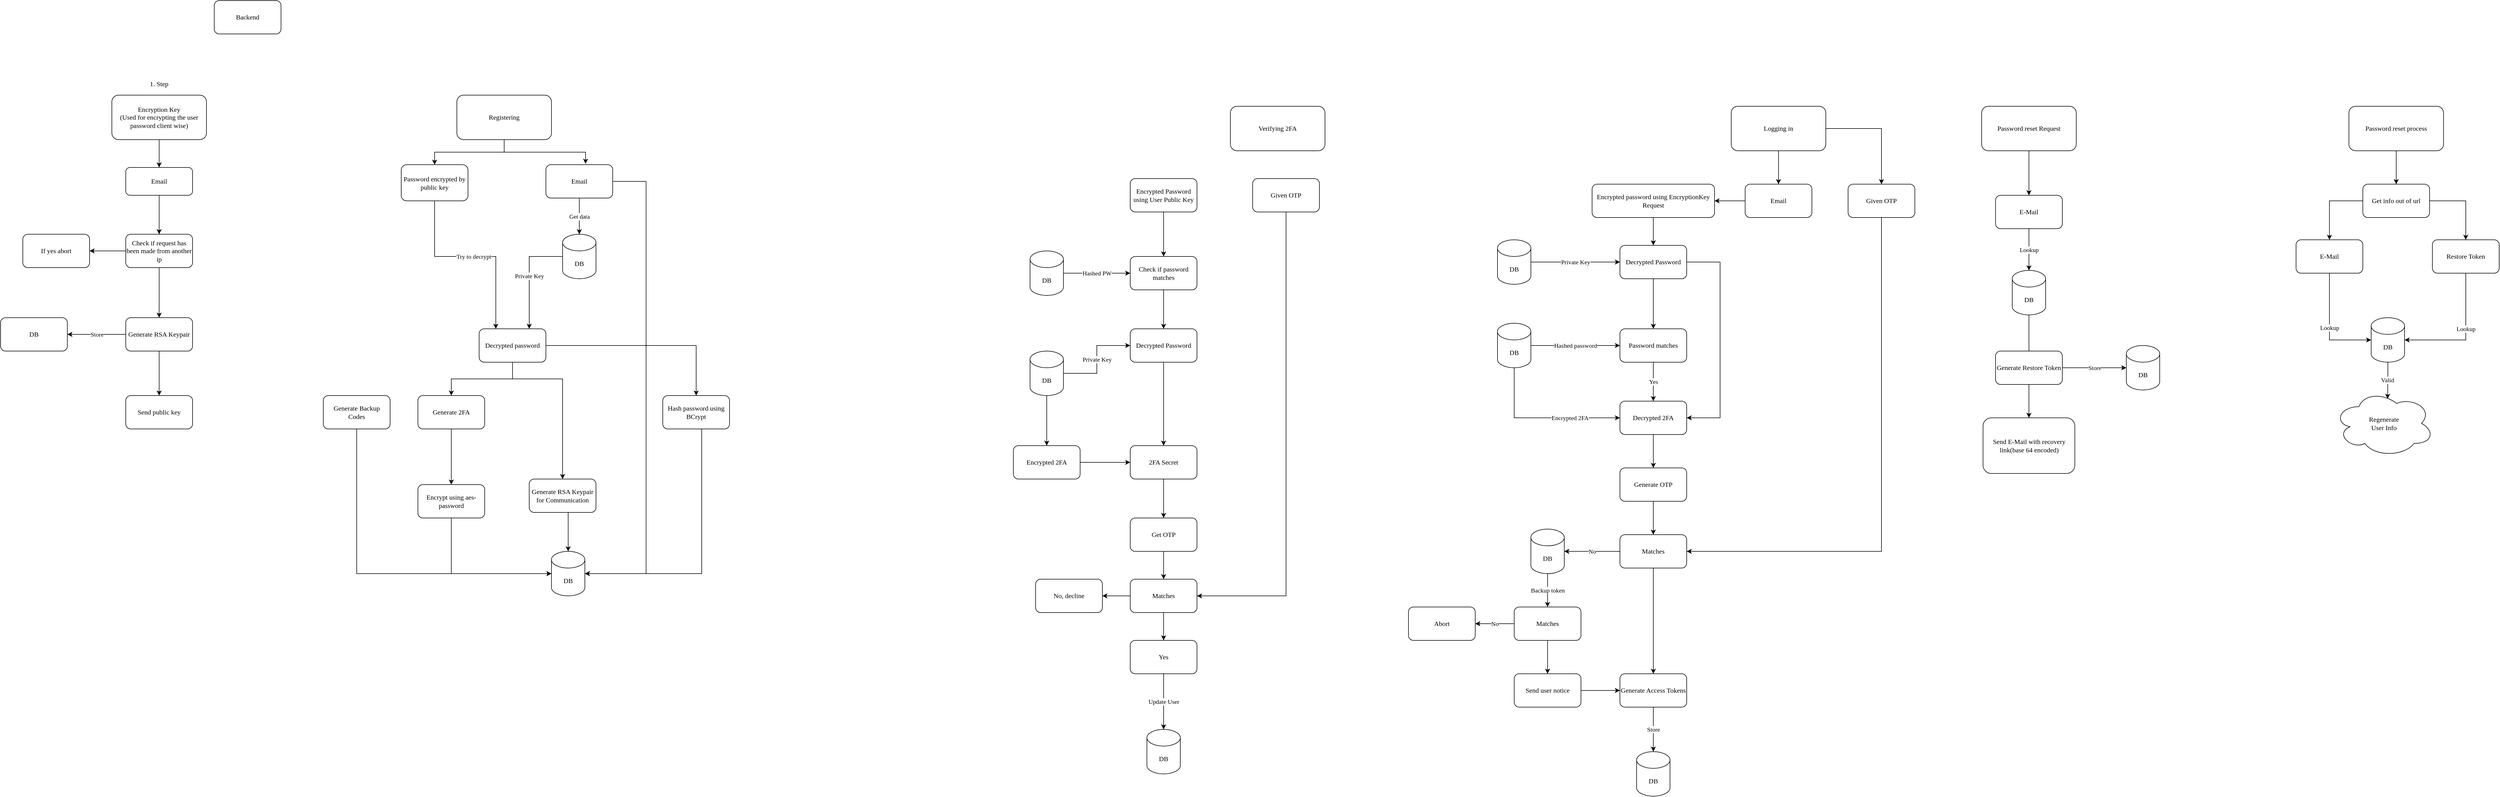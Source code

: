 <mxfile version="14.9.6" type="github">
  <diagram id="B94MK6AZcTMCaZdwlap7" name="Page-1">
    <mxGraphModel dx="1808" dy="538" grid="1" gridSize="10" guides="1" tooltips="1" connect="1" arrows="1" fold="1" page="1" pageScale="1" pageWidth="827" pageHeight="1169" math="0" shadow="0">
      <root>
        <mxCell id="0" />
        <mxCell id="1" parent="0" />
        <mxCell id="oLLIC_oALKhIsvuhBStB-2" value="Backend" style="rounded=1;whiteSpace=wrap;html=1;fontFamily=Lucida Console;" parent="1" vertex="1">
          <mxGeometry x="-176" y="60" width="120" height="60" as="geometry" />
        </mxCell>
        <mxCell id="oLLIC_oALKhIsvuhBStB-16" style="edgeStyle=orthogonalEdgeStyle;rounded=0;orthogonalLoop=1;jettySize=auto;html=1;fontFamily=Lucida Console;" parent="1" source="oLLIC_oALKhIsvuhBStB-12" target="oLLIC_oALKhIsvuhBStB-15" edge="1">
          <mxGeometry relative="1" as="geometry" />
        </mxCell>
        <mxCell id="oLLIC_oALKhIsvuhBStB-12" value="&lt;div&gt;Encryption Key&lt;/div&gt;&lt;div&gt;(Used for encrypting the user password client wise)&lt;br&gt;&lt;/div&gt;" style="rounded=1;whiteSpace=wrap;html=1;fontFamily=Lucida Console;" parent="1" vertex="1">
          <mxGeometry x="-360" y="230" width="170" height="80" as="geometry" />
        </mxCell>
        <mxCell id="oLLIC_oALKhIsvuhBStB-13" value="DB" style="rounded=1;whiteSpace=wrap;html=1;fontFamily=Lucida Console;" parent="1" vertex="1">
          <mxGeometry x="-560" y="630" width="120" height="60" as="geometry" />
        </mxCell>
        <mxCell id="ufzCT7gyZ99gmsHbjv4e-23" style="edgeStyle=orthogonalEdgeStyle;rounded=0;orthogonalLoop=1;jettySize=auto;html=1;fontFamily=Lucida Console;" edge="1" parent="1" source="oLLIC_oALKhIsvuhBStB-15" target="ufzCT7gyZ99gmsHbjv4e-20">
          <mxGeometry relative="1" as="geometry" />
        </mxCell>
        <mxCell id="oLLIC_oALKhIsvuhBStB-15" value="Email" style="rounded=1;whiteSpace=wrap;html=1;fontFamily=Lucida Console;" parent="1" vertex="1">
          <mxGeometry x="-335" y="360" width="120" height="50" as="geometry" />
        </mxCell>
        <mxCell id="ufzCT7gyZ99gmsHbjv4e-2" style="edgeStyle=orthogonalEdgeStyle;rounded=0;orthogonalLoop=1;jettySize=auto;html=1;fontFamily=Lucida Console;" edge="1" parent="1" source="oLLIC_oALKhIsvuhBStB-17" target="ufzCT7gyZ99gmsHbjv4e-1">
          <mxGeometry relative="1" as="geometry" />
        </mxCell>
        <mxCell id="oLLIC_oALKhIsvuhBStB-17" value="Generate RSA Keypair" style="rounded=1;whiteSpace=wrap;html=1;fontFamily=Lucida Console;" parent="1" vertex="1">
          <mxGeometry x="-335" y="630" width="120" height="60" as="geometry" />
        </mxCell>
        <mxCell id="oLLIC_oALKhIsvuhBStB-20" value="" style="endArrow=classic;html=1;exitX=0;exitY=0.5;exitDx=0;exitDy=0;entryX=1;entryY=0.5;entryDx=0;entryDy=0;fontFamily=Lucida Console;" parent="1" source="oLLIC_oALKhIsvuhBStB-17" target="oLLIC_oALKhIsvuhBStB-13" edge="1">
          <mxGeometry relative="1" as="geometry">
            <mxPoint x="-420" y="540" as="sourcePoint" />
            <mxPoint x="-320" y="540" as="targetPoint" />
          </mxGeometry>
        </mxCell>
        <mxCell id="oLLIC_oALKhIsvuhBStB-21" value="&lt;div&gt;Store&lt;/div&gt;" style="edgeLabel;resizable=0;html=1;align=center;verticalAlign=middle;fontFamily=Lucida Console;" parent="oLLIC_oALKhIsvuhBStB-20" connectable="0" vertex="1">
          <mxGeometry relative="1" as="geometry" />
        </mxCell>
        <mxCell id="ufzCT7gyZ99gmsHbjv4e-1" value="Send public key" style="rounded=1;whiteSpace=wrap;html=1;fontFamily=Lucida Console;" vertex="1" parent="1">
          <mxGeometry x="-335" y="770" width="120" height="60" as="geometry" />
        </mxCell>
        <mxCell id="ufzCT7gyZ99gmsHbjv4e-4" value="1. Step" style="text;html=1;strokeColor=none;fillColor=none;align=center;verticalAlign=middle;whiteSpace=wrap;rounded=0;fontFamily=Lucida Console;" vertex="1" parent="1">
          <mxGeometry x="-315" y="200" width="80" height="20" as="geometry" />
        </mxCell>
        <mxCell id="ufzCT7gyZ99gmsHbjv4e-9" style="edgeStyle=orthogonalEdgeStyle;rounded=0;orthogonalLoop=1;jettySize=auto;html=1;entryX=0.5;entryY=0;entryDx=0;entryDy=0;fontFamily=Lucida Console;" edge="1" parent="1" source="ufzCT7gyZ99gmsHbjv4e-6" target="ufzCT7gyZ99gmsHbjv4e-7">
          <mxGeometry relative="1" as="geometry" />
        </mxCell>
        <mxCell id="ufzCT7gyZ99gmsHbjv4e-10" style="edgeStyle=orthogonalEdgeStyle;rounded=0;orthogonalLoop=1;jettySize=auto;html=1;entryX=0.594;entryY=-0.028;entryDx=0;entryDy=0;entryPerimeter=0;fontFamily=Lucida Console;" edge="1" parent="1" source="ufzCT7gyZ99gmsHbjv4e-6" target="ufzCT7gyZ99gmsHbjv4e-8">
          <mxGeometry relative="1" as="geometry" />
        </mxCell>
        <mxCell id="ufzCT7gyZ99gmsHbjv4e-6" value="Registering" style="rounded=1;whiteSpace=wrap;html=1;fontFamily=Lucida Console;" vertex="1" parent="1">
          <mxGeometry x="260" y="230" width="170" height="80" as="geometry" />
        </mxCell>
        <mxCell id="ufzCT7gyZ99gmsHbjv4e-17" value="Try to decrypt" style="edgeStyle=orthogonalEdgeStyle;rounded=0;orthogonalLoop=1;jettySize=auto;html=1;entryX=0.25;entryY=0;entryDx=0;entryDy=0;fontFamily=Lucida Console;" edge="1" parent="1" source="ufzCT7gyZ99gmsHbjv4e-7" target="ufzCT7gyZ99gmsHbjv4e-15">
          <mxGeometry relative="1" as="geometry">
            <Array as="points">
              <mxPoint x="220" y="520" />
              <mxPoint x="330" y="520" />
            </Array>
          </mxGeometry>
        </mxCell>
        <mxCell id="ufzCT7gyZ99gmsHbjv4e-7" value="Password encrypted by public key" style="rounded=1;whiteSpace=wrap;html=1;fontFamily=Lucida Console;" vertex="1" parent="1">
          <mxGeometry x="160" y="355" width="120" height="65" as="geometry" />
        </mxCell>
        <mxCell id="ufzCT7gyZ99gmsHbjv4e-42" style="edgeStyle=orthogonalEdgeStyle;rounded=0;orthogonalLoop=1;jettySize=auto;html=1;entryX=1;entryY=0.5;entryDx=0;entryDy=0;entryPerimeter=0;fontFamily=Lucida Console;" edge="1" parent="1" source="ufzCT7gyZ99gmsHbjv4e-8" target="ufzCT7gyZ99gmsHbjv4e-37">
          <mxGeometry relative="1" as="geometry">
            <Array as="points">
              <mxPoint x="600" y="385" />
              <mxPoint x="600" y="1090" />
            </Array>
          </mxGeometry>
        </mxCell>
        <mxCell id="ufzCT7gyZ99gmsHbjv4e-8" value="Email" style="rounded=1;whiteSpace=wrap;html=1;fontFamily=Lucida Console;" vertex="1" parent="1">
          <mxGeometry x="420" y="355" width="120" height="60" as="geometry" />
        </mxCell>
        <mxCell id="ufzCT7gyZ99gmsHbjv4e-16" value="Private Key" style="edgeStyle=orthogonalEdgeStyle;rounded=0;orthogonalLoop=1;jettySize=auto;html=1;fontFamily=Lucida Console;entryX=0.75;entryY=0;entryDx=0;entryDy=0;" edge="1" parent="1" source="ufzCT7gyZ99gmsHbjv4e-12" target="ufzCT7gyZ99gmsHbjv4e-15">
          <mxGeometry relative="1" as="geometry" />
        </mxCell>
        <mxCell id="ufzCT7gyZ99gmsHbjv4e-12" value="DB" style="shape=cylinder3;whiteSpace=wrap;html=1;boundedLbl=1;backgroundOutline=1;size=15;fontFamily=Lucida Console;" vertex="1" parent="1">
          <mxGeometry x="450" y="480" width="60" height="80" as="geometry" />
        </mxCell>
        <mxCell id="ufzCT7gyZ99gmsHbjv4e-14" value="Get data" style="endArrow=classic;html=1;exitX=0.5;exitY=1;exitDx=0;exitDy=0;entryX=0.5;entryY=0;entryDx=0;entryDy=0;entryPerimeter=0;fontFamily=Lucida Console;" edge="1" parent="1" source="ufzCT7gyZ99gmsHbjv4e-8" target="ufzCT7gyZ99gmsHbjv4e-12">
          <mxGeometry width="50" height="50" relative="1" as="geometry">
            <mxPoint x="460" y="520" as="sourcePoint" />
            <mxPoint x="510" y="470" as="targetPoint" />
          </mxGeometry>
        </mxCell>
        <mxCell id="ufzCT7gyZ99gmsHbjv4e-27" style="edgeStyle=orthogonalEdgeStyle;rounded=0;orthogonalLoop=1;jettySize=auto;html=1;entryX=0.5;entryY=0;entryDx=0;entryDy=0;fontFamily=Lucida Console;" edge="1" parent="1" source="ufzCT7gyZ99gmsHbjv4e-15" target="ufzCT7gyZ99gmsHbjv4e-18">
          <mxGeometry relative="1" as="geometry" />
        </mxCell>
        <mxCell id="ufzCT7gyZ99gmsHbjv4e-29" style="edgeStyle=orthogonalEdgeStyle;rounded=0;orthogonalLoop=1;jettySize=auto;html=1;fontFamily=Lucida Console;" edge="1" parent="1" source="ufzCT7gyZ99gmsHbjv4e-15" target="ufzCT7gyZ99gmsHbjv4e-28">
          <mxGeometry relative="1" as="geometry">
            <Array as="points">
              <mxPoint x="360" y="740" />
              <mxPoint x="450" y="740" />
            </Array>
          </mxGeometry>
        </mxCell>
        <mxCell id="ufzCT7gyZ99gmsHbjv4e-40" style="edgeStyle=orthogonalEdgeStyle;rounded=0;orthogonalLoop=1;jettySize=auto;html=1;entryX=0.5;entryY=0;entryDx=0;entryDy=0;fontFamily=Lucida Console;" edge="1" parent="1" source="ufzCT7gyZ99gmsHbjv4e-15" target="ufzCT7gyZ99gmsHbjv4e-39">
          <mxGeometry relative="1" as="geometry" />
        </mxCell>
        <mxCell id="ufzCT7gyZ99gmsHbjv4e-15" value="Decrypted password" style="rounded=1;whiteSpace=wrap;html=1;fontFamily=Lucida Console;" vertex="1" parent="1">
          <mxGeometry x="300" y="650" width="120" height="60" as="geometry" />
        </mxCell>
        <mxCell id="ufzCT7gyZ99gmsHbjv4e-36" style="edgeStyle=orthogonalEdgeStyle;rounded=0;orthogonalLoop=1;jettySize=auto;html=1;entryX=0.5;entryY=0;entryDx=0;entryDy=0;fontFamily=Lucida Console;" edge="1" parent="1" source="ufzCT7gyZ99gmsHbjv4e-18" target="ufzCT7gyZ99gmsHbjv4e-30">
          <mxGeometry relative="1" as="geometry">
            <Array as="points">
              <mxPoint x="250" y="930" />
            </Array>
          </mxGeometry>
        </mxCell>
        <mxCell id="ufzCT7gyZ99gmsHbjv4e-18" value="Generate 2FA" style="rounded=1;whiteSpace=wrap;html=1;fontFamily=Lucida Console;" vertex="1" parent="1">
          <mxGeometry x="190" y="770" width="120" height="60" as="geometry" />
        </mxCell>
        <mxCell id="ufzCT7gyZ99gmsHbjv4e-24" style="edgeStyle=orthogonalEdgeStyle;rounded=0;orthogonalLoop=1;jettySize=auto;html=1;fontFamily=Lucida Console;" edge="1" parent="1" source="ufzCT7gyZ99gmsHbjv4e-20" target="oLLIC_oALKhIsvuhBStB-17">
          <mxGeometry relative="1" as="geometry" />
        </mxCell>
        <mxCell id="ufzCT7gyZ99gmsHbjv4e-26" style="edgeStyle=orthogonalEdgeStyle;rounded=0;orthogonalLoop=1;jettySize=auto;html=1;fontFamily=Lucida Console;" edge="1" parent="1" source="ufzCT7gyZ99gmsHbjv4e-20" target="ufzCT7gyZ99gmsHbjv4e-25">
          <mxGeometry relative="1" as="geometry" />
        </mxCell>
        <mxCell id="ufzCT7gyZ99gmsHbjv4e-20" value="Check if request has been made from another ip" style="rounded=1;whiteSpace=wrap;html=1;fontFamily=Lucida Console;" vertex="1" parent="1">
          <mxGeometry x="-335" y="480" width="120" height="60" as="geometry" />
        </mxCell>
        <mxCell id="ufzCT7gyZ99gmsHbjv4e-25" value="If yes abort" style="rounded=1;whiteSpace=wrap;html=1;fontFamily=Lucida Console;" vertex="1" parent="1">
          <mxGeometry x="-520" y="480" width="120" height="60" as="geometry" />
        </mxCell>
        <mxCell id="ufzCT7gyZ99gmsHbjv4e-46" style="edgeStyle=orthogonalEdgeStyle;rounded=0;orthogonalLoop=1;jettySize=auto;html=1;entryX=0.5;entryY=0;entryDx=0;entryDy=0;entryPerimeter=0;fontFamily=Lucida Console;" edge="1" parent="1" source="ufzCT7gyZ99gmsHbjv4e-28" target="ufzCT7gyZ99gmsHbjv4e-37">
          <mxGeometry relative="1" as="geometry">
            <Array as="points">
              <mxPoint x="460" y="920" />
              <mxPoint x="460" y="920" />
            </Array>
          </mxGeometry>
        </mxCell>
        <mxCell id="ufzCT7gyZ99gmsHbjv4e-28" value="Generate RSA Keypair for Communication" style="rounded=1;whiteSpace=wrap;html=1;fontFamily=Lucida Console;" vertex="1" parent="1">
          <mxGeometry x="390" y="920" width="120" height="60" as="geometry" />
        </mxCell>
        <mxCell id="ufzCT7gyZ99gmsHbjv4e-38" style="edgeStyle=orthogonalEdgeStyle;rounded=0;orthogonalLoop=1;jettySize=auto;html=1;entryX=0;entryY=0.5;entryDx=0;entryDy=0;entryPerimeter=0;fontFamily=Lucida Console;" edge="1" parent="1" source="ufzCT7gyZ99gmsHbjv4e-30" target="ufzCT7gyZ99gmsHbjv4e-37">
          <mxGeometry relative="1" as="geometry">
            <Array as="points">
              <mxPoint x="250" y="1090" />
            </Array>
          </mxGeometry>
        </mxCell>
        <mxCell id="ufzCT7gyZ99gmsHbjv4e-30" value="Encrypt using aes-password" style="rounded=1;whiteSpace=wrap;html=1;fontFamily=Lucida Console;" vertex="1" parent="1">
          <mxGeometry x="190" y="930" width="120" height="60" as="geometry" />
        </mxCell>
        <mxCell id="ufzCT7gyZ99gmsHbjv4e-37" value="DB" style="shape=cylinder3;whiteSpace=wrap;html=1;boundedLbl=1;backgroundOutline=1;size=15;fontFamily=Lucida Console;" vertex="1" parent="1">
          <mxGeometry x="430" y="1050" width="60" height="80" as="geometry" />
        </mxCell>
        <mxCell id="ufzCT7gyZ99gmsHbjv4e-41" style="edgeStyle=orthogonalEdgeStyle;rounded=0;orthogonalLoop=1;jettySize=auto;html=1;fontFamily=Lucida Console;" edge="1" parent="1" source="ufzCT7gyZ99gmsHbjv4e-39">
          <mxGeometry relative="1" as="geometry">
            <mxPoint x="490" y="1090" as="targetPoint" />
            <Array as="points">
              <mxPoint x="700" y="1090" />
              <mxPoint x="490" y="1090" />
            </Array>
          </mxGeometry>
        </mxCell>
        <mxCell id="ufzCT7gyZ99gmsHbjv4e-39" value="Hash password using BCrypt" style="rounded=1;whiteSpace=wrap;html=1;fontFamily=Lucida Console;" vertex="1" parent="1">
          <mxGeometry x="630" y="770" width="120" height="60" as="geometry" />
        </mxCell>
        <mxCell id="ufzCT7gyZ99gmsHbjv4e-44" value="Verifying 2FA" style="rounded=1;whiteSpace=wrap;html=1;fontFamily=Lucida Console;" vertex="1" parent="1">
          <mxGeometry x="1650" y="250" width="170" height="80" as="geometry" />
        </mxCell>
        <mxCell id="ufzCT7gyZ99gmsHbjv4e-50" style="edgeStyle=orthogonalEdgeStyle;rounded=0;orthogonalLoop=1;jettySize=auto;html=1;entryX=0.5;entryY=0;entryDx=0;entryDy=0;fontFamily=Lucida Console;" edge="1" parent="1" source="ufzCT7gyZ99gmsHbjv4e-45" target="ufzCT7gyZ99gmsHbjv4e-49">
          <mxGeometry relative="1" as="geometry" />
        </mxCell>
        <mxCell id="ufzCT7gyZ99gmsHbjv4e-45" value="Encrypted Password using User Public Key" style="rounded=1;whiteSpace=wrap;html=1;fontFamily=Lucida Console;" vertex="1" parent="1">
          <mxGeometry x="1470" y="380" width="120" height="60" as="geometry" />
        </mxCell>
        <mxCell id="ufzCT7gyZ99gmsHbjv4e-55" style="edgeStyle=orthogonalEdgeStyle;rounded=0;orthogonalLoop=1;jettySize=auto;html=1;fontFamily=Lucida Console;" edge="1" parent="1" source="ufzCT7gyZ99gmsHbjv4e-49" target="ufzCT7gyZ99gmsHbjv4e-54">
          <mxGeometry relative="1" as="geometry" />
        </mxCell>
        <mxCell id="ufzCT7gyZ99gmsHbjv4e-49" value="Check if password matches" style="rounded=1;whiteSpace=wrap;html=1;fontFamily=Lucida Console;" vertex="1" parent="1">
          <mxGeometry x="1470" y="520" width="120" height="60" as="geometry" />
        </mxCell>
        <mxCell id="ufzCT7gyZ99gmsHbjv4e-68" style="edgeStyle=orthogonalEdgeStyle;rounded=0;orthogonalLoop=1;jettySize=auto;html=1;entryX=0.5;entryY=0;entryDx=0;entryDy=0;fontFamily=Lucida Console;" edge="1" parent="1" source="ufzCT7gyZ99gmsHbjv4e-54" target="ufzCT7gyZ99gmsHbjv4e-63">
          <mxGeometry relative="1" as="geometry" />
        </mxCell>
        <mxCell id="ufzCT7gyZ99gmsHbjv4e-54" value="Decrypted Password" style="rounded=1;whiteSpace=wrap;html=1;fontFamily=Lucida Console;" vertex="1" parent="1">
          <mxGeometry x="1470" y="650" width="120" height="60" as="geometry" />
        </mxCell>
        <mxCell id="ufzCT7gyZ99gmsHbjv4e-58" value="Hashed PW" style="edgeStyle=orthogonalEdgeStyle;rounded=0;orthogonalLoop=1;jettySize=auto;html=1;entryX=0;entryY=0.5;entryDx=0;entryDy=0;fontFamily=Lucida Console;" edge="1" parent="1" source="ufzCT7gyZ99gmsHbjv4e-57" target="ufzCT7gyZ99gmsHbjv4e-49">
          <mxGeometry relative="1" as="geometry" />
        </mxCell>
        <mxCell id="ufzCT7gyZ99gmsHbjv4e-57" value="DB" style="shape=cylinder3;whiteSpace=wrap;html=1;boundedLbl=1;backgroundOutline=1;size=15;fontFamily=Lucida Console;" vertex="1" parent="1">
          <mxGeometry x="1290" y="510" width="60" height="80" as="geometry" />
        </mxCell>
        <mxCell id="ufzCT7gyZ99gmsHbjv4e-60" value="Private Key" style="edgeStyle=orthogonalEdgeStyle;rounded=0;orthogonalLoop=1;jettySize=auto;html=1;entryX=0;entryY=0.5;entryDx=0;entryDy=0;fontFamily=Lucida Console;" edge="1" parent="1" source="ufzCT7gyZ99gmsHbjv4e-59" target="ufzCT7gyZ99gmsHbjv4e-54">
          <mxGeometry relative="1" as="geometry" />
        </mxCell>
        <mxCell id="ufzCT7gyZ99gmsHbjv4e-65" style="edgeStyle=orthogonalEdgeStyle;rounded=0;orthogonalLoop=1;jettySize=auto;html=1;fontFamily=Lucida Console;" edge="1" parent="1" source="ufzCT7gyZ99gmsHbjv4e-59" target="ufzCT7gyZ99gmsHbjv4e-64">
          <mxGeometry relative="1" as="geometry" />
        </mxCell>
        <mxCell id="ufzCT7gyZ99gmsHbjv4e-59" value="DB" style="shape=cylinder3;whiteSpace=wrap;html=1;boundedLbl=1;backgroundOutline=1;size=15;fontFamily=Lucida Console;" vertex="1" parent="1">
          <mxGeometry x="1290" y="690" width="60" height="80" as="geometry" />
        </mxCell>
        <mxCell id="ufzCT7gyZ99gmsHbjv4e-71" style="edgeStyle=orthogonalEdgeStyle;rounded=0;orthogonalLoop=1;jettySize=auto;html=1;entryX=0.5;entryY=0;entryDx=0;entryDy=0;fontFamily=Lucida Console;" edge="1" parent="1" source="ufzCT7gyZ99gmsHbjv4e-63" target="ufzCT7gyZ99gmsHbjv4e-69">
          <mxGeometry relative="1" as="geometry" />
        </mxCell>
        <mxCell id="ufzCT7gyZ99gmsHbjv4e-63" value="2FA Secret" style="rounded=1;whiteSpace=wrap;html=1;fontFamily=Lucida Console;" vertex="1" parent="1">
          <mxGeometry x="1470" y="860" width="120" height="60" as="geometry" />
        </mxCell>
        <mxCell id="ufzCT7gyZ99gmsHbjv4e-67" style="edgeStyle=orthogonalEdgeStyle;rounded=0;orthogonalLoop=1;jettySize=auto;html=1;entryX=0;entryY=0.5;entryDx=0;entryDy=0;fontFamily=Lucida Console;" edge="1" parent="1" source="ufzCT7gyZ99gmsHbjv4e-64" target="ufzCT7gyZ99gmsHbjv4e-63">
          <mxGeometry relative="1" as="geometry" />
        </mxCell>
        <mxCell id="ufzCT7gyZ99gmsHbjv4e-64" value="Encrypted 2FA" style="rounded=1;whiteSpace=wrap;html=1;fontFamily=Lucida Console;" vertex="1" parent="1">
          <mxGeometry x="1260" y="860" width="120" height="60" as="geometry" />
        </mxCell>
        <mxCell id="ufzCT7gyZ99gmsHbjv4e-76" style="edgeStyle=orthogonalEdgeStyle;rounded=0;orthogonalLoop=1;jettySize=auto;html=1;fontFamily=Lucida Console;" edge="1" parent="1" source="ufzCT7gyZ99gmsHbjv4e-69" target="ufzCT7gyZ99gmsHbjv4e-75">
          <mxGeometry relative="1" as="geometry" />
        </mxCell>
        <mxCell id="ufzCT7gyZ99gmsHbjv4e-69" value="Get OTP" style="rounded=1;whiteSpace=wrap;html=1;fontFamily=Lucida Console;" vertex="1" parent="1">
          <mxGeometry x="1470" y="990" width="120" height="60" as="geometry" />
        </mxCell>
        <mxCell id="ufzCT7gyZ99gmsHbjv4e-81" style="edgeStyle=orthogonalEdgeStyle;rounded=0;orthogonalLoop=1;jettySize=auto;html=1;entryX=0.5;entryY=0;entryDx=0;entryDy=0;fontFamily=Lucida Console;" edge="1" parent="1" source="ufzCT7gyZ99gmsHbjv4e-75" target="ufzCT7gyZ99gmsHbjv4e-80">
          <mxGeometry relative="1" as="geometry" />
        </mxCell>
        <mxCell id="ufzCT7gyZ99gmsHbjv4e-83" style="edgeStyle=orthogonalEdgeStyle;rounded=0;orthogonalLoop=1;jettySize=auto;html=1;fontFamily=Lucida Console;" edge="1" parent="1" source="ufzCT7gyZ99gmsHbjv4e-75" target="ufzCT7gyZ99gmsHbjv4e-82">
          <mxGeometry relative="1" as="geometry" />
        </mxCell>
        <mxCell id="ufzCT7gyZ99gmsHbjv4e-75" value="Matches" style="rounded=1;whiteSpace=wrap;html=1;fontFamily=Lucida Console;" vertex="1" parent="1">
          <mxGeometry x="1470" y="1100" width="120" height="60" as="geometry" />
        </mxCell>
        <mxCell id="ufzCT7gyZ99gmsHbjv4e-79" style="edgeStyle=orthogonalEdgeStyle;rounded=0;orthogonalLoop=1;jettySize=auto;html=1;fontFamily=Lucida Console;entryX=1;entryY=0.5;entryDx=0;entryDy=0;" edge="1" parent="1" source="ufzCT7gyZ99gmsHbjv4e-77" target="ufzCT7gyZ99gmsHbjv4e-75">
          <mxGeometry relative="1" as="geometry">
            <mxPoint x="1750" y="1140" as="targetPoint" />
            <Array as="points">
              <mxPoint x="1750" y="1130" />
            </Array>
          </mxGeometry>
        </mxCell>
        <mxCell id="ufzCT7gyZ99gmsHbjv4e-77" value="Given OTP" style="rounded=1;whiteSpace=wrap;html=1;fontFamily=Lucida Console;" vertex="1" parent="1">
          <mxGeometry x="1690" y="380" width="120" height="60" as="geometry" />
        </mxCell>
        <mxCell id="ufzCT7gyZ99gmsHbjv4e-85" value="Update User" style="edgeStyle=orthogonalEdgeStyle;rounded=0;orthogonalLoop=1;jettySize=auto;html=1;entryX=0.5;entryY=0;entryDx=0;entryDy=0;fontFamily=Lucida Console;entryPerimeter=0;" edge="1" parent="1" source="ufzCT7gyZ99gmsHbjv4e-80" target="ufzCT7gyZ99gmsHbjv4e-86">
          <mxGeometry relative="1" as="geometry">
            <mxPoint x="1530" y="1330" as="targetPoint" />
          </mxGeometry>
        </mxCell>
        <mxCell id="ufzCT7gyZ99gmsHbjv4e-80" value="Yes" style="rounded=1;whiteSpace=wrap;html=1;fontFamily=Lucida Console;" vertex="1" parent="1">
          <mxGeometry x="1470" y="1210" width="120" height="60" as="geometry" />
        </mxCell>
        <mxCell id="ufzCT7gyZ99gmsHbjv4e-82" value="No, decline" style="rounded=1;whiteSpace=wrap;html=1;fontFamily=Lucida Console;" vertex="1" parent="1">
          <mxGeometry x="1300" y="1100" width="120" height="60" as="geometry" />
        </mxCell>
        <mxCell id="ufzCT7gyZ99gmsHbjv4e-86" value="DB" style="shape=cylinder3;whiteSpace=wrap;html=1;boundedLbl=1;backgroundOutline=1;size=15;fontFamily=Lucida Console;" vertex="1" parent="1">
          <mxGeometry x="1500" y="1370" width="60" height="80" as="geometry" />
        </mxCell>
        <mxCell id="ufzCT7gyZ99gmsHbjv4e-91" style="edgeStyle=orthogonalEdgeStyle;rounded=0;orthogonalLoop=1;jettySize=auto;html=1;entryX=0.5;entryY=0;entryDx=0;entryDy=0;fontFamily=Lucida Console;" edge="1" parent="1" source="ufzCT7gyZ99gmsHbjv4e-88" target="ufzCT7gyZ99gmsHbjv4e-89">
          <mxGeometry relative="1" as="geometry" />
        </mxCell>
        <mxCell id="ufzCT7gyZ99gmsHbjv4e-110" style="edgeStyle=orthogonalEdgeStyle;rounded=0;orthogonalLoop=1;jettySize=auto;html=1;fontFamily=Lucida Console;" edge="1" parent="1" source="ufzCT7gyZ99gmsHbjv4e-88" target="ufzCT7gyZ99gmsHbjv4e-109">
          <mxGeometry relative="1" as="geometry" />
        </mxCell>
        <mxCell id="ufzCT7gyZ99gmsHbjv4e-88" value="Logging in" style="rounded=1;whiteSpace=wrap;html=1;fontFamily=Lucida Console;" vertex="1" parent="1">
          <mxGeometry x="2550" y="250" width="170" height="80" as="geometry" />
        </mxCell>
        <mxCell id="ufzCT7gyZ99gmsHbjv4e-92" style="edgeStyle=orthogonalEdgeStyle;rounded=0;orthogonalLoop=1;jettySize=auto;html=1;entryX=1;entryY=0.5;entryDx=0;entryDy=0;fontFamily=Lucida Console;" edge="1" parent="1" source="ufzCT7gyZ99gmsHbjv4e-89" target="ufzCT7gyZ99gmsHbjv4e-90">
          <mxGeometry relative="1" as="geometry" />
        </mxCell>
        <mxCell id="ufzCT7gyZ99gmsHbjv4e-89" value="&lt;div&gt;Email&lt;/div&gt;" style="rounded=1;whiteSpace=wrap;html=1;fontFamily=Lucida Console;" vertex="1" parent="1">
          <mxGeometry x="2575" y="390" width="120" height="60" as="geometry" />
        </mxCell>
        <mxCell id="ufzCT7gyZ99gmsHbjv4e-95" style="edgeStyle=orthogonalEdgeStyle;rounded=0;orthogonalLoop=1;jettySize=auto;html=1;entryX=0.5;entryY=0;entryDx=0;entryDy=0;fontFamily=Lucida Console;" edge="1" parent="1" source="ufzCT7gyZ99gmsHbjv4e-90" target="ufzCT7gyZ99gmsHbjv4e-93">
          <mxGeometry relative="1" as="geometry" />
        </mxCell>
        <mxCell id="ufzCT7gyZ99gmsHbjv4e-90" value="Encrypted password using EncryptionKey Request" style="rounded=1;whiteSpace=wrap;html=1;fontFamily=Lucida Console;" vertex="1" parent="1">
          <mxGeometry x="2300" y="390" width="220" height="60" as="geometry" />
        </mxCell>
        <mxCell id="ufzCT7gyZ99gmsHbjv4e-99" style="edgeStyle=orthogonalEdgeStyle;rounded=0;orthogonalLoop=1;jettySize=auto;html=1;fontFamily=Lucida Console;" edge="1" parent="1" source="ufzCT7gyZ99gmsHbjv4e-93" target="ufzCT7gyZ99gmsHbjv4e-98">
          <mxGeometry relative="1" as="geometry" />
        </mxCell>
        <mxCell id="ufzCT7gyZ99gmsHbjv4e-106" style="edgeStyle=orthogonalEdgeStyle;rounded=0;orthogonalLoop=1;jettySize=auto;html=1;entryX=1;entryY=0.5;entryDx=0;entryDy=0;fontFamily=Lucida Console;" edge="1" parent="1" source="ufzCT7gyZ99gmsHbjv4e-93" target="ufzCT7gyZ99gmsHbjv4e-103">
          <mxGeometry relative="1" as="geometry">
            <Array as="points">
              <mxPoint x="2530" y="530" />
              <mxPoint x="2530" y="810" />
            </Array>
          </mxGeometry>
        </mxCell>
        <mxCell id="ufzCT7gyZ99gmsHbjv4e-93" value="Decrypted Password" style="rounded=1;whiteSpace=wrap;html=1;fontFamily=Lucida Console;" vertex="1" parent="1">
          <mxGeometry x="2350" y="500" width="120" height="60" as="geometry" />
        </mxCell>
        <mxCell id="ufzCT7gyZ99gmsHbjv4e-97" value="Private Key" style="edgeStyle=orthogonalEdgeStyle;rounded=0;orthogonalLoop=1;jettySize=auto;html=1;fontFamily=Lucida Console;" edge="1" parent="1" source="ufzCT7gyZ99gmsHbjv4e-94" target="ufzCT7gyZ99gmsHbjv4e-93">
          <mxGeometry relative="1" as="geometry" />
        </mxCell>
        <mxCell id="ufzCT7gyZ99gmsHbjv4e-94" value="DB" style="shape=cylinder3;whiteSpace=wrap;html=1;boundedLbl=1;backgroundOutline=1;size=15;fontFamily=Lucida Console;" vertex="1" parent="1">
          <mxGeometry x="2130" y="490" width="60" height="80" as="geometry" />
        </mxCell>
        <mxCell id="ufzCT7gyZ99gmsHbjv4e-107" value="Yes" style="edgeStyle=orthogonalEdgeStyle;rounded=0;orthogonalLoop=1;jettySize=auto;html=1;entryX=0.5;entryY=0;entryDx=0;entryDy=0;fontFamily=Lucida Console;" edge="1" parent="1" source="ufzCT7gyZ99gmsHbjv4e-98" target="ufzCT7gyZ99gmsHbjv4e-103">
          <mxGeometry relative="1" as="geometry" />
        </mxCell>
        <mxCell id="ufzCT7gyZ99gmsHbjv4e-98" value="Password matches" style="rounded=1;whiteSpace=wrap;html=1;fontFamily=Lucida Console;" vertex="1" parent="1">
          <mxGeometry x="2350" y="650" width="120" height="60" as="geometry" />
        </mxCell>
        <mxCell id="ufzCT7gyZ99gmsHbjv4e-101" value="Hashed password" style="edgeStyle=orthogonalEdgeStyle;rounded=0;orthogonalLoop=1;jettySize=auto;html=1;fontFamily=Lucida Console;" edge="1" parent="1" source="ufzCT7gyZ99gmsHbjv4e-100" target="ufzCT7gyZ99gmsHbjv4e-98">
          <mxGeometry relative="1" as="geometry" />
        </mxCell>
        <mxCell id="ufzCT7gyZ99gmsHbjv4e-104" value="Encrypted 2FA" style="edgeStyle=orthogonalEdgeStyle;rounded=0;orthogonalLoop=1;jettySize=auto;html=1;entryX=0;entryY=0.5;entryDx=0;entryDy=0;fontFamily=Lucida Console;" edge="1" parent="1" source="ufzCT7gyZ99gmsHbjv4e-100" target="ufzCT7gyZ99gmsHbjv4e-103">
          <mxGeometry x="0.357" relative="1" as="geometry">
            <Array as="points">
              <mxPoint x="2160" y="810" />
            </Array>
            <mxPoint as="offset" />
          </mxGeometry>
        </mxCell>
        <mxCell id="ufzCT7gyZ99gmsHbjv4e-100" value="DB" style="shape=cylinder3;whiteSpace=wrap;html=1;boundedLbl=1;backgroundOutline=1;size=15;fontFamily=Lucida Console;" vertex="1" parent="1">
          <mxGeometry x="2130" y="640" width="60" height="80" as="geometry" />
        </mxCell>
        <mxCell id="ufzCT7gyZ99gmsHbjv4e-111" style="edgeStyle=orthogonalEdgeStyle;rounded=0;orthogonalLoop=1;jettySize=auto;html=1;entryX=0.5;entryY=0;entryDx=0;entryDy=0;fontFamily=Lucida Console;" edge="1" parent="1" source="ufzCT7gyZ99gmsHbjv4e-103" target="ufzCT7gyZ99gmsHbjv4e-108">
          <mxGeometry relative="1" as="geometry" />
        </mxCell>
        <mxCell id="ufzCT7gyZ99gmsHbjv4e-103" value="Decrypted 2FA" style="rounded=1;whiteSpace=wrap;html=1;fontFamily=Lucida Console;" vertex="1" parent="1">
          <mxGeometry x="2350" y="780" width="120" height="60" as="geometry" />
        </mxCell>
        <mxCell id="ufzCT7gyZ99gmsHbjv4e-155" style="edgeStyle=orthogonalEdgeStyle;rounded=0;orthogonalLoop=1;jettySize=auto;html=1;entryX=0.5;entryY=0;entryDx=0;entryDy=0;fontFamily=Lucida Console;" edge="1" parent="1" source="ufzCT7gyZ99gmsHbjv4e-108" target="ufzCT7gyZ99gmsHbjv4e-152">
          <mxGeometry relative="1" as="geometry" />
        </mxCell>
        <mxCell id="ufzCT7gyZ99gmsHbjv4e-108" value="Generate OTP" style="rounded=1;whiteSpace=wrap;html=1;fontFamily=Lucida Console;" vertex="1" parent="1">
          <mxGeometry x="2350" y="900" width="120" height="60" as="geometry" />
        </mxCell>
        <mxCell id="ufzCT7gyZ99gmsHbjv4e-154" style="edgeStyle=orthogonalEdgeStyle;rounded=0;orthogonalLoop=1;jettySize=auto;html=1;entryX=1;entryY=0.5;entryDx=0;entryDy=0;fontFamily=Lucida Console;" edge="1" parent="1" source="ufzCT7gyZ99gmsHbjv4e-109" target="ufzCT7gyZ99gmsHbjv4e-152">
          <mxGeometry relative="1" as="geometry">
            <Array as="points">
              <mxPoint x="2820" y="1050" />
            </Array>
          </mxGeometry>
        </mxCell>
        <mxCell id="ufzCT7gyZ99gmsHbjv4e-109" value="Given OTP" style="rounded=1;whiteSpace=wrap;html=1;fontFamily=Lucida Console;" vertex="1" parent="1">
          <mxGeometry x="2760" y="390" width="120" height="60" as="geometry" />
        </mxCell>
        <mxCell id="ufzCT7gyZ99gmsHbjv4e-116" value="Store" style="edgeStyle=orthogonalEdgeStyle;rounded=0;orthogonalLoop=1;jettySize=auto;html=1;fontFamily=Lucida Console;" edge="1" parent="1" source="ufzCT7gyZ99gmsHbjv4e-113" target="ufzCT7gyZ99gmsHbjv4e-115">
          <mxGeometry relative="1" as="geometry" />
        </mxCell>
        <mxCell id="ufzCT7gyZ99gmsHbjv4e-113" value="Generate Access Tokens" style="rounded=1;whiteSpace=wrap;html=1;fontFamily=Lucida Console;" vertex="1" parent="1">
          <mxGeometry x="2350" y="1270" width="120" height="60" as="geometry" />
        </mxCell>
        <mxCell id="ufzCT7gyZ99gmsHbjv4e-115" value="DB" style="shape=cylinder3;whiteSpace=wrap;html=1;boundedLbl=1;backgroundOutline=1;size=15;fontFamily=Lucida Console;" vertex="1" parent="1">
          <mxGeometry x="2380" y="1410" width="60" height="80" as="geometry" />
        </mxCell>
        <mxCell id="ufzCT7gyZ99gmsHbjv4e-120" style="edgeStyle=orthogonalEdgeStyle;rounded=0;orthogonalLoop=1;jettySize=auto;html=1;entryX=0.5;entryY=0;entryDx=0;entryDy=0;fontFamily=Lucida Console;" edge="1" parent="1" source="ufzCT7gyZ99gmsHbjv4e-118" target="ufzCT7gyZ99gmsHbjv4e-119">
          <mxGeometry relative="1" as="geometry" />
        </mxCell>
        <mxCell id="ufzCT7gyZ99gmsHbjv4e-118" value="Password reset Request" style="rounded=1;whiteSpace=wrap;html=1;fontFamily=Lucida Console;" vertex="1" parent="1">
          <mxGeometry x="3000" y="250" width="170" height="80" as="geometry" />
        </mxCell>
        <mxCell id="ufzCT7gyZ99gmsHbjv4e-123" value="Lookup" style="edgeStyle=orthogonalEdgeStyle;rounded=0;orthogonalLoop=1;jettySize=auto;html=1;entryX=0.5;entryY=0;entryDx=0;entryDy=0;entryPerimeter=0;fontFamily=Lucida Console;" edge="1" parent="1" source="ufzCT7gyZ99gmsHbjv4e-119" target="ufzCT7gyZ99gmsHbjv4e-121">
          <mxGeometry relative="1" as="geometry" />
        </mxCell>
        <mxCell id="ufzCT7gyZ99gmsHbjv4e-119" value="E-Mail" style="rounded=1;whiteSpace=wrap;html=1;fontFamily=Lucida Console;" vertex="1" parent="1">
          <mxGeometry x="3025" y="410" width="120" height="60" as="geometry" />
        </mxCell>
        <mxCell id="ufzCT7gyZ99gmsHbjv4e-125" style="edgeStyle=orthogonalEdgeStyle;rounded=0;orthogonalLoop=1;jettySize=auto;html=1;fontFamily=Lucida Console;startArrow=none;" edge="1" parent="1" source="ufzCT7gyZ99gmsHbjv4e-138" target="ufzCT7gyZ99gmsHbjv4e-124">
          <mxGeometry relative="1" as="geometry" />
        </mxCell>
        <mxCell id="ufzCT7gyZ99gmsHbjv4e-121" value="DB" style="shape=cylinder3;whiteSpace=wrap;html=1;boundedLbl=1;backgroundOutline=1;size=15;fontFamily=Lucida Console;" vertex="1" parent="1">
          <mxGeometry x="3055" y="545" width="60" height="80" as="geometry" />
        </mxCell>
        <mxCell id="ufzCT7gyZ99gmsHbjv4e-124" value="&lt;div&gt;Send E-Mail with recovery link(base 64 encoded)&lt;br&gt;&lt;/div&gt;" style="rounded=1;whiteSpace=wrap;html=1;fontFamily=Lucida Console;" vertex="1" parent="1">
          <mxGeometry x="3002.5" y="810" width="165" height="100" as="geometry" />
        </mxCell>
        <mxCell id="ufzCT7gyZ99gmsHbjv4e-132" style="edgeStyle=orthogonalEdgeStyle;rounded=0;orthogonalLoop=1;jettySize=auto;html=1;entryX=0.5;entryY=0;entryDx=0;entryDy=0;fontFamily=Lucida Console;" edge="1" parent="1" source="ufzCT7gyZ99gmsHbjv4e-127" target="ufzCT7gyZ99gmsHbjv4e-128">
          <mxGeometry relative="1" as="geometry" />
        </mxCell>
        <mxCell id="ufzCT7gyZ99gmsHbjv4e-127" value="Password reset process " style="rounded=1;whiteSpace=wrap;html=1;fontFamily=Lucida Console;" vertex="1" parent="1">
          <mxGeometry x="3660" y="250" width="170" height="80" as="geometry" />
        </mxCell>
        <mxCell id="ufzCT7gyZ99gmsHbjv4e-136" style="edgeStyle=orthogonalEdgeStyle;rounded=0;orthogonalLoop=1;jettySize=auto;html=1;entryX=0.5;entryY=0;entryDx=0;entryDy=0;fontFamily=Lucida Console;" edge="1" parent="1" source="ufzCT7gyZ99gmsHbjv4e-128" target="ufzCT7gyZ99gmsHbjv4e-135">
          <mxGeometry relative="1" as="geometry" />
        </mxCell>
        <mxCell id="ufzCT7gyZ99gmsHbjv4e-137" style="edgeStyle=orthogonalEdgeStyle;rounded=0;orthogonalLoop=1;jettySize=auto;html=1;entryX=0.5;entryY=0;entryDx=0;entryDy=0;fontFamily=Lucida Console;" edge="1" parent="1" source="ufzCT7gyZ99gmsHbjv4e-128" target="ufzCT7gyZ99gmsHbjv4e-133">
          <mxGeometry relative="1" as="geometry">
            <Array as="points">
              <mxPoint x="3625" y="420" />
            </Array>
          </mxGeometry>
        </mxCell>
        <mxCell id="ufzCT7gyZ99gmsHbjv4e-128" value="Get info out of url" style="rounded=1;whiteSpace=wrap;html=1;fontFamily=Lucida Console;" vertex="1" parent="1">
          <mxGeometry x="3685" y="390" width="120" height="60" as="geometry" />
        </mxCell>
        <mxCell id="ufzCT7gyZ99gmsHbjv4e-144" value="Lookup" style="edgeStyle=orthogonalEdgeStyle;rounded=0;orthogonalLoop=1;jettySize=auto;html=1;entryX=0;entryY=0.5;entryDx=0;entryDy=0;entryPerimeter=0;fontFamily=Lucida Console;" edge="1" parent="1" source="ufzCT7gyZ99gmsHbjv4e-133" target="ufzCT7gyZ99gmsHbjv4e-142">
          <mxGeometry relative="1" as="geometry">
            <Array as="points">
              <mxPoint x="3625" y="670" />
            </Array>
          </mxGeometry>
        </mxCell>
        <mxCell id="ufzCT7gyZ99gmsHbjv4e-133" value="E-Mail" style="rounded=1;whiteSpace=wrap;html=1;fontFamily=Lucida Console;" vertex="1" parent="1">
          <mxGeometry x="3565" y="490" width="120" height="60" as="geometry" />
        </mxCell>
        <mxCell id="ufzCT7gyZ99gmsHbjv4e-143" value="Lookup" style="edgeStyle=orthogonalEdgeStyle;rounded=0;orthogonalLoop=1;jettySize=auto;html=1;fontFamily=Lucida Console;" edge="1" parent="1" source="ufzCT7gyZ99gmsHbjv4e-135" target="ufzCT7gyZ99gmsHbjv4e-142">
          <mxGeometry x="-0.13" relative="1" as="geometry">
            <Array as="points">
              <mxPoint x="3870" y="670" />
            </Array>
            <mxPoint as="offset" />
          </mxGeometry>
        </mxCell>
        <mxCell id="ufzCT7gyZ99gmsHbjv4e-135" value="Restore Token" style="rounded=1;whiteSpace=wrap;html=1;fontFamily=Lucida Console;" vertex="1" parent="1">
          <mxGeometry x="3810" y="490" width="120" height="60" as="geometry" />
        </mxCell>
        <mxCell id="ufzCT7gyZ99gmsHbjv4e-141" value="Store" style="edgeStyle=orthogonalEdgeStyle;rounded=0;orthogonalLoop=1;jettySize=auto;html=1;fontFamily=Lucida Console;" edge="1" parent="1" source="ufzCT7gyZ99gmsHbjv4e-138" target="ufzCT7gyZ99gmsHbjv4e-140">
          <mxGeometry relative="1" as="geometry" />
        </mxCell>
        <mxCell id="ufzCT7gyZ99gmsHbjv4e-138" value="Generate Restore Token" style="rounded=1;whiteSpace=wrap;html=1;fontFamily=Lucida Console;" vertex="1" parent="1">
          <mxGeometry x="3025" y="690" width="120" height="60" as="geometry" />
        </mxCell>
        <mxCell id="ufzCT7gyZ99gmsHbjv4e-139" value="" style="edgeStyle=orthogonalEdgeStyle;rounded=0;orthogonalLoop=1;jettySize=auto;html=1;fontFamily=Lucida Console;endArrow=none;" edge="1" parent="1" source="ufzCT7gyZ99gmsHbjv4e-121" target="ufzCT7gyZ99gmsHbjv4e-138">
          <mxGeometry relative="1" as="geometry">
            <mxPoint x="3085" y="625" as="sourcePoint" />
            <mxPoint x="3085" y="750" as="targetPoint" />
          </mxGeometry>
        </mxCell>
        <mxCell id="ufzCT7gyZ99gmsHbjv4e-140" value="DB" style="shape=cylinder3;whiteSpace=wrap;html=1;boundedLbl=1;backgroundOutline=1;size=15;fontFamily=Lucida Console;" vertex="1" parent="1">
          <mxGeometry x="3260" y="680" width="60" height="80" as="geometry" />
        </mxCell>
        <mxCell id="ufzCT7gyZ99gmsHbjv4e-146" value="Valid" style="edgeStyle=orthogonalEdgeStyle;rounded=0;orthogonalLoop=1;jettySize=auto;html=1;fontFamily=Lucida Console;entryX=0.536;entryY=0.132;entryDx=0;entryDy=0;entryPerimeter=0;" edge="1" parent="1" source="ufzCT7gyZ99gmsHbjv4e-142" target="ufzCT7gyZ99gmsHbjv4e-149">
          <mxGeometry relative="1" as="geometry">
            <mxPoint x="3730" y="760" as="targetPoint" />
          </mxGeometry>
        </mxCell>
        <mxCell id="ufzCT7gyZ99gmsHbjv4e-142" value="DB" style="shape=cylinder3;whiteSpace=wrap;html=1;boundedLbl=1;backgroundOutline=1;size=15;fontFamily=Lucida Console;" vertex="1" parent="1">
          <mxGeometry x="3700" y="630" width="60" height="80" as="geometry" />
        </mxCell>
        <mxCell id="ufzCT7gyZ99gmsHbjv4e-149" value="&lt;div&gt;Regenerate &lt;br&gt;&lt;/div&gt;&lt;div&gt;User Info&lt;/div&gt;" style="ellipse;shape=cloud;whiteSpace=wrap;html=1;fontFamily=Lucida Console;" vertex="1" parent="1">
          <mxGeometry x="3633" y="760" width="180" height="120" as="geometry" />
        </mxCell>
        <mxCell id="ufzCT7gyZ99gmsHbjv4e-151" style="edgeStyle=orthogonalEdgeStyle;rounded=0;orthogonalLoop=1;jettySize=auto;html=1;entryX=0;entryY=0.5;entryDx=0;entryDy=0;entryPerimeter=0;fontFamily=Lucida Console;" edge="1" parent="1" source="ufzCT7gyZ99gmsHbjv4e-150" target="ufzCT7gyZ99gmsHbjv4e-37">
          <mxGeometry relative="1" as="geometry">
            <Array as="points">
              <mxPoint x="80" y="1090" />
            </Array>
          </mxGeometry>
        </mxCell>
        <mxCell id="ufzCT7gyZ99gmsHbjv4e-150" value="&lt;div&gt;Generate Backup&lt;/div&gt;&lt;div&gt;Codes&lt;br&gt;&lt;/div&gt;" style="rounded=1;whiteSpace=wrap;html=1;fontFamily=Lucida Console;" vertex="1" parent="1">
          <mxGeometry x="20" y="770" width="120" height="60" as="geometry" />
        </mxCell>
        <mxCell id="ufzCT7gyZ99gmsHbjv4e-163" value="No" style="edgeStyle=orthogonalEdgeStyle;rounded=0;orthogonalLoop=1;jettySize=auto;html=1;fontFamily=Lucida Console;" edge="1" parent="1" source="ufzCT7gyZ99gmsHbjv4e-152" target="ufzCT7gyZ99gmsHbjv4e-162">
          <mxGeometry relative="1" as="geometry" />
        </mxCell>
        <mxCell id="ufzCT7gyZ99gmsHbjv4e-174" style="edgeStyle=orthogonalEdgeStyle;rounded=0;orthogonalLoop=1;jettySize=auto;html=1;fontFamily=Lucida Console;" edge="1" parent="1" source="ufzCT7gyZ99gmsHbjv4e-152" target="ufzCT7gyZ99gmsHbjv4e-113">
          <mxGeometry relative="1" as="geometry" />
        </mxCell>
        <mxCell id="ufzCT7gyZ99gmsHbjv4e-152" value="Matches" style="rounded=1;whiteSpace=wrap;html=1;fontFamily=Lucida Console;" vertex="1" parent="1">
          <mxGeometry x="2350" y="1020" width="120" height="60" as="geometry" />
        </mxCell>
        <mxCell id="ufzCT7gyZ99gmsHbjv4e-165" value="Backup token" style="edgeStyle=orthogonalEdgeStyle;rounded=0;orthogonalLoop=1;jettySize=auto;html=1;entryX=0.5;entryY=0;entryDx=0;entryDy=0;fontFamily=Lucida Console;" edge="1" parent="1" source="ufzCT7gyZ99gmsHbjv4e-162" target="ufzCT7gyZ99gmsHbjv4e-164">
          <mxGeometry relative="1" as="geometry" />
        </mxCell>
        <mxCell id="ufzCT7gyZ99gmsHbjv4e-162" value="DB" style="shape=cylinder3;whiteSpace=wrap;html=1;boundedLbl=1;backgroundOutline=1;size=15;fontFamily=Lucida Console;" vertex="1" parent="1">
          <mxGeometry x="2190" y="1010" width="60" height="80" as="geometry" />
        </mxCell>
        <mxCell id="ufzCT7gyZ99gmsHbjv4e-169" value="No" style="edgeStyle=orthogonalEdgeStyle;rounded=0;orthogonalLoop=1;jettySize=auto;html=1;entryX=1;entryY=0.5;entryDx=0;entryDy=0;fontFamily=Lucida Console;" edge="1" parent="1" source="ufzCT7gyZ99gmsHbjv4e-164" target="ufzCT7gyZ99gmsHbjv4e-167">
          <mxGeometry relative="1" as="geometry" />
        </mxCell>
        <mxCell id="ufzCT7gyZ99gmsHbjv4e-171" style="edgeStyle=orthogonalEdgeStyle;rounded=0;orthogonalLoop=1;jettySize=auto;html=1;entryX=0.5;entryY=0;entryDx=0;entryDy=0;fontFamily=Lucida Console;" edge="1" parent="1" source="ufzCT7gyZ99gmsHbjv4e-164" target="ufzCT7gyZ99gmsHbjv4e-170">
          <mxGeometry relative="1" as="geometry" />
        </mxCell>
        <mxCell id="ufzCT7gyZ99gmsHbjv4e-164" value="Matches" style="rounded=1;whiteSpace=wrap;html=1;fontFamily=Lucida Console;" vertex="1" parent="1">
          <mxGeometry x="2160" y="1150" width="120" height="60" as="geometry" />
        </mxCell>
        <mxCell id="ufzCT7gyZ99gmsHbjv4e-167" value="Abort" style="rounded=1;whiteSpace=wrap;html=1;fontFamily=Lucida Console;" vertex="1" parent="1">
          <mxGeometry x="1970" y="1150" width="120" height="60" as="geometry" />
        </mxCell>
        <mxCell id="ufzCT7gyZ99gmsHbjv4e-173" style="edgeStyle=orthogonalEdgeStyle;rounded=0;orthogonalLoop=1;jettySize=auto;html=1;entryX=0;entryY=0.5;entryDx=0;entryDy=0;fontFamily=Lucida Console;" edge="1" parent="1" source="ufzCT7gyZ99gmsHbjv4e-170" target="ufzCT7gyZ99gmsHbjv4e-113">
          <mxGeometry relative="1" as="geometry" />
        </mxCell>
        <mxCell id="ufzCT7gyZ99gmsHbjv4e-170" value="Send user notice" style="rounded=1;whiteSpace=wrap;html=1;fontFamily=Lucida Console;" vertex="1" parent="1">
          <mxGeometry x="2160" y="1270" width="120" height="60" as="geometry" />
        </mxCell>
      </root>
    </mxGraphModel>
  </diagram>
</mxfile>
